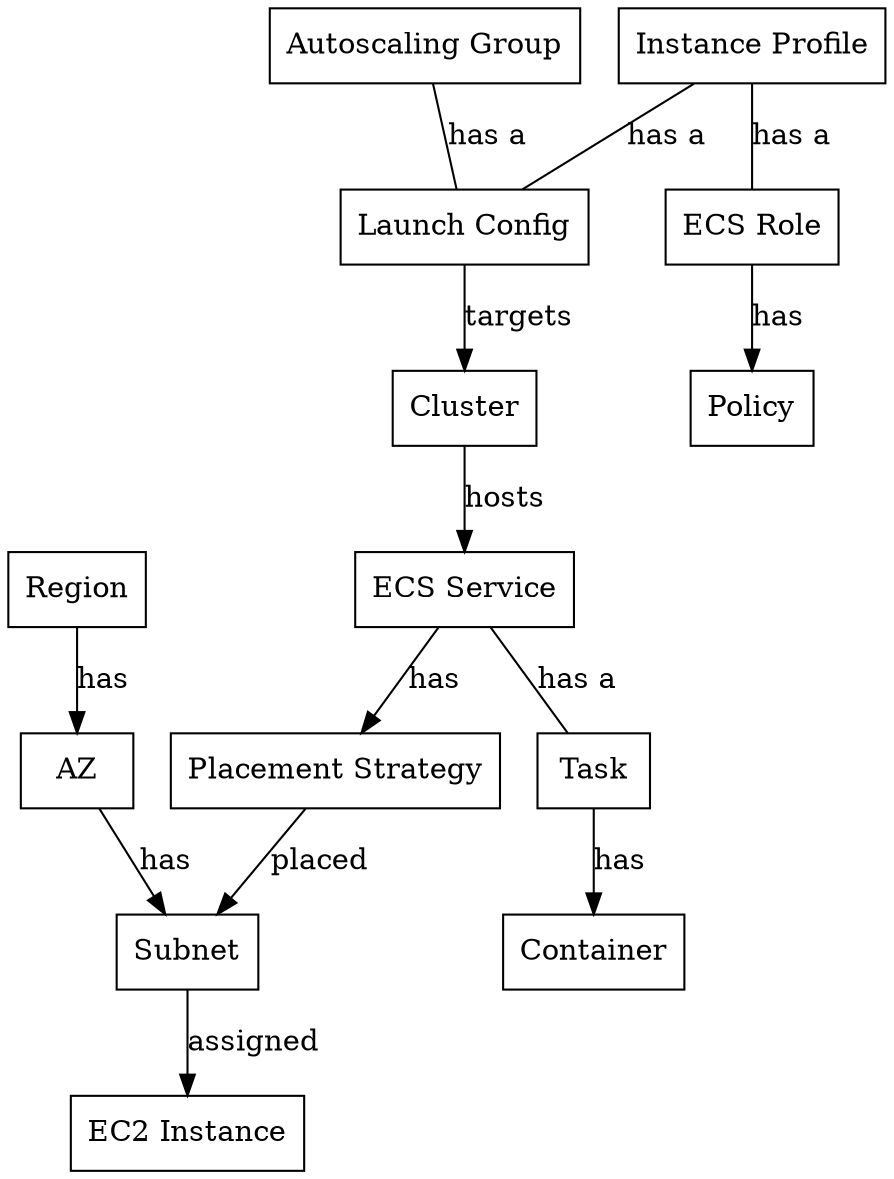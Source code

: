 digraph ERD {
    // Define nodes
    Cluster [shape=box, label="Cluster"];
    EC2Instance [shape=box, label="EC2 Instance"];
    Task [shape=box, label="Task"];
    ECSService [shape=box, label="ECS Service"];
    Container [shape=box, label="Container"];
    Region [shape=box, label="Region"];
    AZ [shape=box, label="AZ"];
    Subnet [shape=box, label="Subnet"];
    Placement [shape=box, label="Placement Strategy"];
    Autoscale [shape=box, label="Autoscaling Group"];
    LaunchConfig [shape=box, label="Launch Config"];
    ECSProfile [shape=box, label="Instance Profile"];
    ECSRole [shape=box, label="ECS Role"];
    Policy [shape=box, label="Policy"];

    // Define edges
    Region -> AZ [label="has"];
    AZ -> Subnet [label="has"];
    Subnet -> EC2Instance [label="assigned"];
    Cluster -> ECSService [label="hosts"];
    ECSService -> Placement[label="has"];
    Placement -> Subnet[label="placed"];
    ECSService -> Task [dir=none, label="has a"];
    Autoscale -> LaunchConfig [dir=none, label="has a"];
    ECSProfile -> ECSRole [dir=none, label="has a"];
    ECSProfile -> LaunchConfig [dir=none, label="has a"];
    Task -> Container [label="has"];
    ECSRole -> Policy [label="has"];
    LaunchConfig -> Cluster [label="targets"];
}

